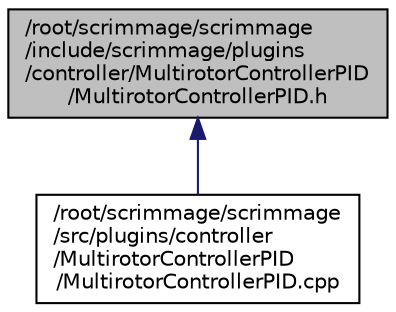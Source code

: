 digraph "/root/scrimmage/scrimmage/include/scrimmage/plugins/controller/MultirotorControllerPID/MultirotorControllerPID.h"
{
 // LATEX_PDF_SIZE
  edge [fontname="Helvetica",fontsize="10",labelfontname="Helvetica",labelfontsize="10"];
  node [fontname="Helvetica",fontsize="10",shape=record];
  Node1 [label="/root/scrimmage/scrimmage\l/include/scrimmage/plugins\l/controller/MultirotorControllerPID\l/MultirotorControllerPID.h",height=0.2,width=0.4,color="black", fillcolor="grey75", style="filled", fontcolor="black",tooltip="Brief file description."];
  Node1 -> Node2 [dir="back",color="midnightblue",fontsize="10",style="solid",fontname="Helvetica"];
  Node2 [label="/root/scrimmage/scrimmage\l/src/plugins/controller\l/MultirotorControllerPID\l/MultirotorControllerPID.cpp",height=0.2,width=0.4,color="black", fillcolor="white", style="filled",URL="$MultirotorControllerPID_8cpp.html",tooltip="Brief file description."];
}
